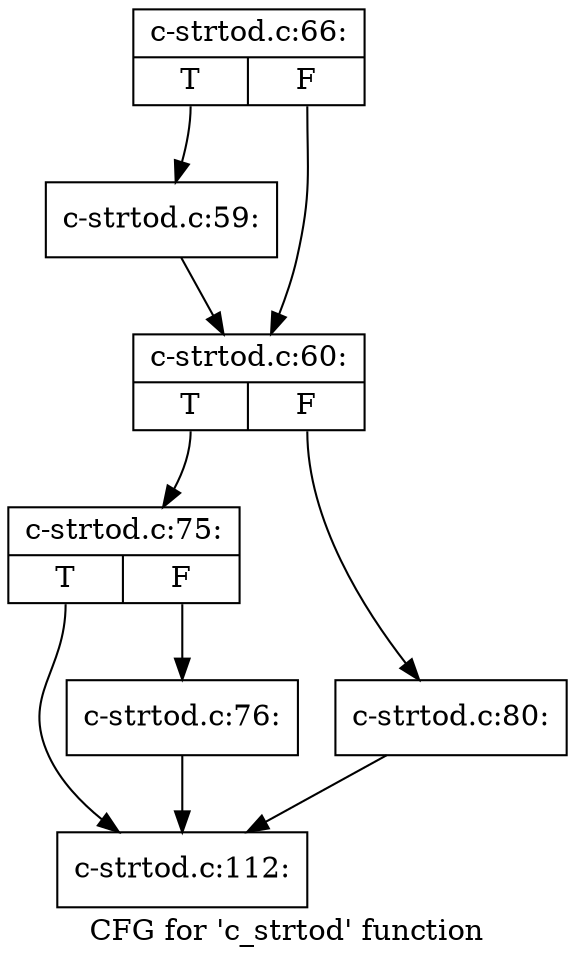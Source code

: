 digraph "CFG for 'c_strtod' function" {
	label="CFG for 'c_strtod' function";

	Node0xd9da880 [shape=record,label="{c-strtod.c:66:|{<s0>T|<s1>F}}"];
	Node0xd9da880:s0 -> Node0xdb12310;
	Node0xd9da880:s1 -> Node0xdadf010;
	Node0xdb12310 [shape=record,label="{c-strtod.c:59:}"];
	Node0xdb12310 -> Node0xdadf010;
	Node0xdadf010 [shape=record,label="{c-strtod.c:60:|{<s0>T|<s1>F}}"];
	Node0xdadf010:s0 -> Node0xda7b250;
	Node0xdadf010:s1 -> Node0xda7b2a0;
	Node0xda7b250 [shape=record,label="{c-strtod.c:75:|{<s0>T|<s1>F}}"];
	Node0xda7b250:s0 -> Node0xda7c7a0;
	Node0xda7b250:s1 -> Node0xda7ab70;
	Node0xda7ab70 [shape=record,label="{c-strtod.c:76:}"];
	Node0xda7ab70 -> Node0xda7c7a0;
	Node0xda7b2a0 [shape=record,label="{c-strtod.c:80:}"];
	Node0xda7b2a0 -> Node0xda7c7a0;
	Node0xda7c7a0 [shape=record,label="{c-strtod.c:112:}"];
}
